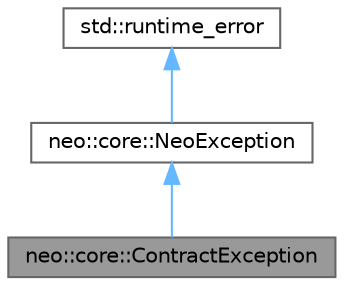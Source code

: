 digraph "neo::core::ContractException"
{
 // LATEX_PDF_SIZE
  bgcolor="transparent";
  edge [fontname=Helvetica,fontsize=10,labelfontname=Helvetica,labelfontsize=10];
  node [fontname=Helvetica,fontsize=10,shape=box,height=0.2,width=0.4];
  Node1 [id="Node000001",label="neo::core::ContractException",height=0.2,width=0.4,color="gray40", fillcolor="grey60", style="filled", fontcolor="black",tooltip="Exception for smart contract operations."];
  Node2 -> Node1 [id="edge3_Node000001_Node000002",dir="back",color="steelblue1",style="solid",tooltip=" "];
  Node2 [id="Node000002",label="neo::core::NeoException",height=0.2,width=0.4,color="gray40", fillcolor="white", style="filled",URL="$classneo_1_1core_1_1_neo_exception.html",tooltip="Base exception class for all Neo-specific exceptions."];
  Node3 -> Node2 [id="edge4_Node000002_Node000003",dir="back",color="steelblue1",style="solid",tooltip=" "];
  Node3 [id="Node000003",label="std::runtime_error",height=0.2,width=0.4,color="gray40", fillcolor="white", style="filled",tooltip=" "];
}
